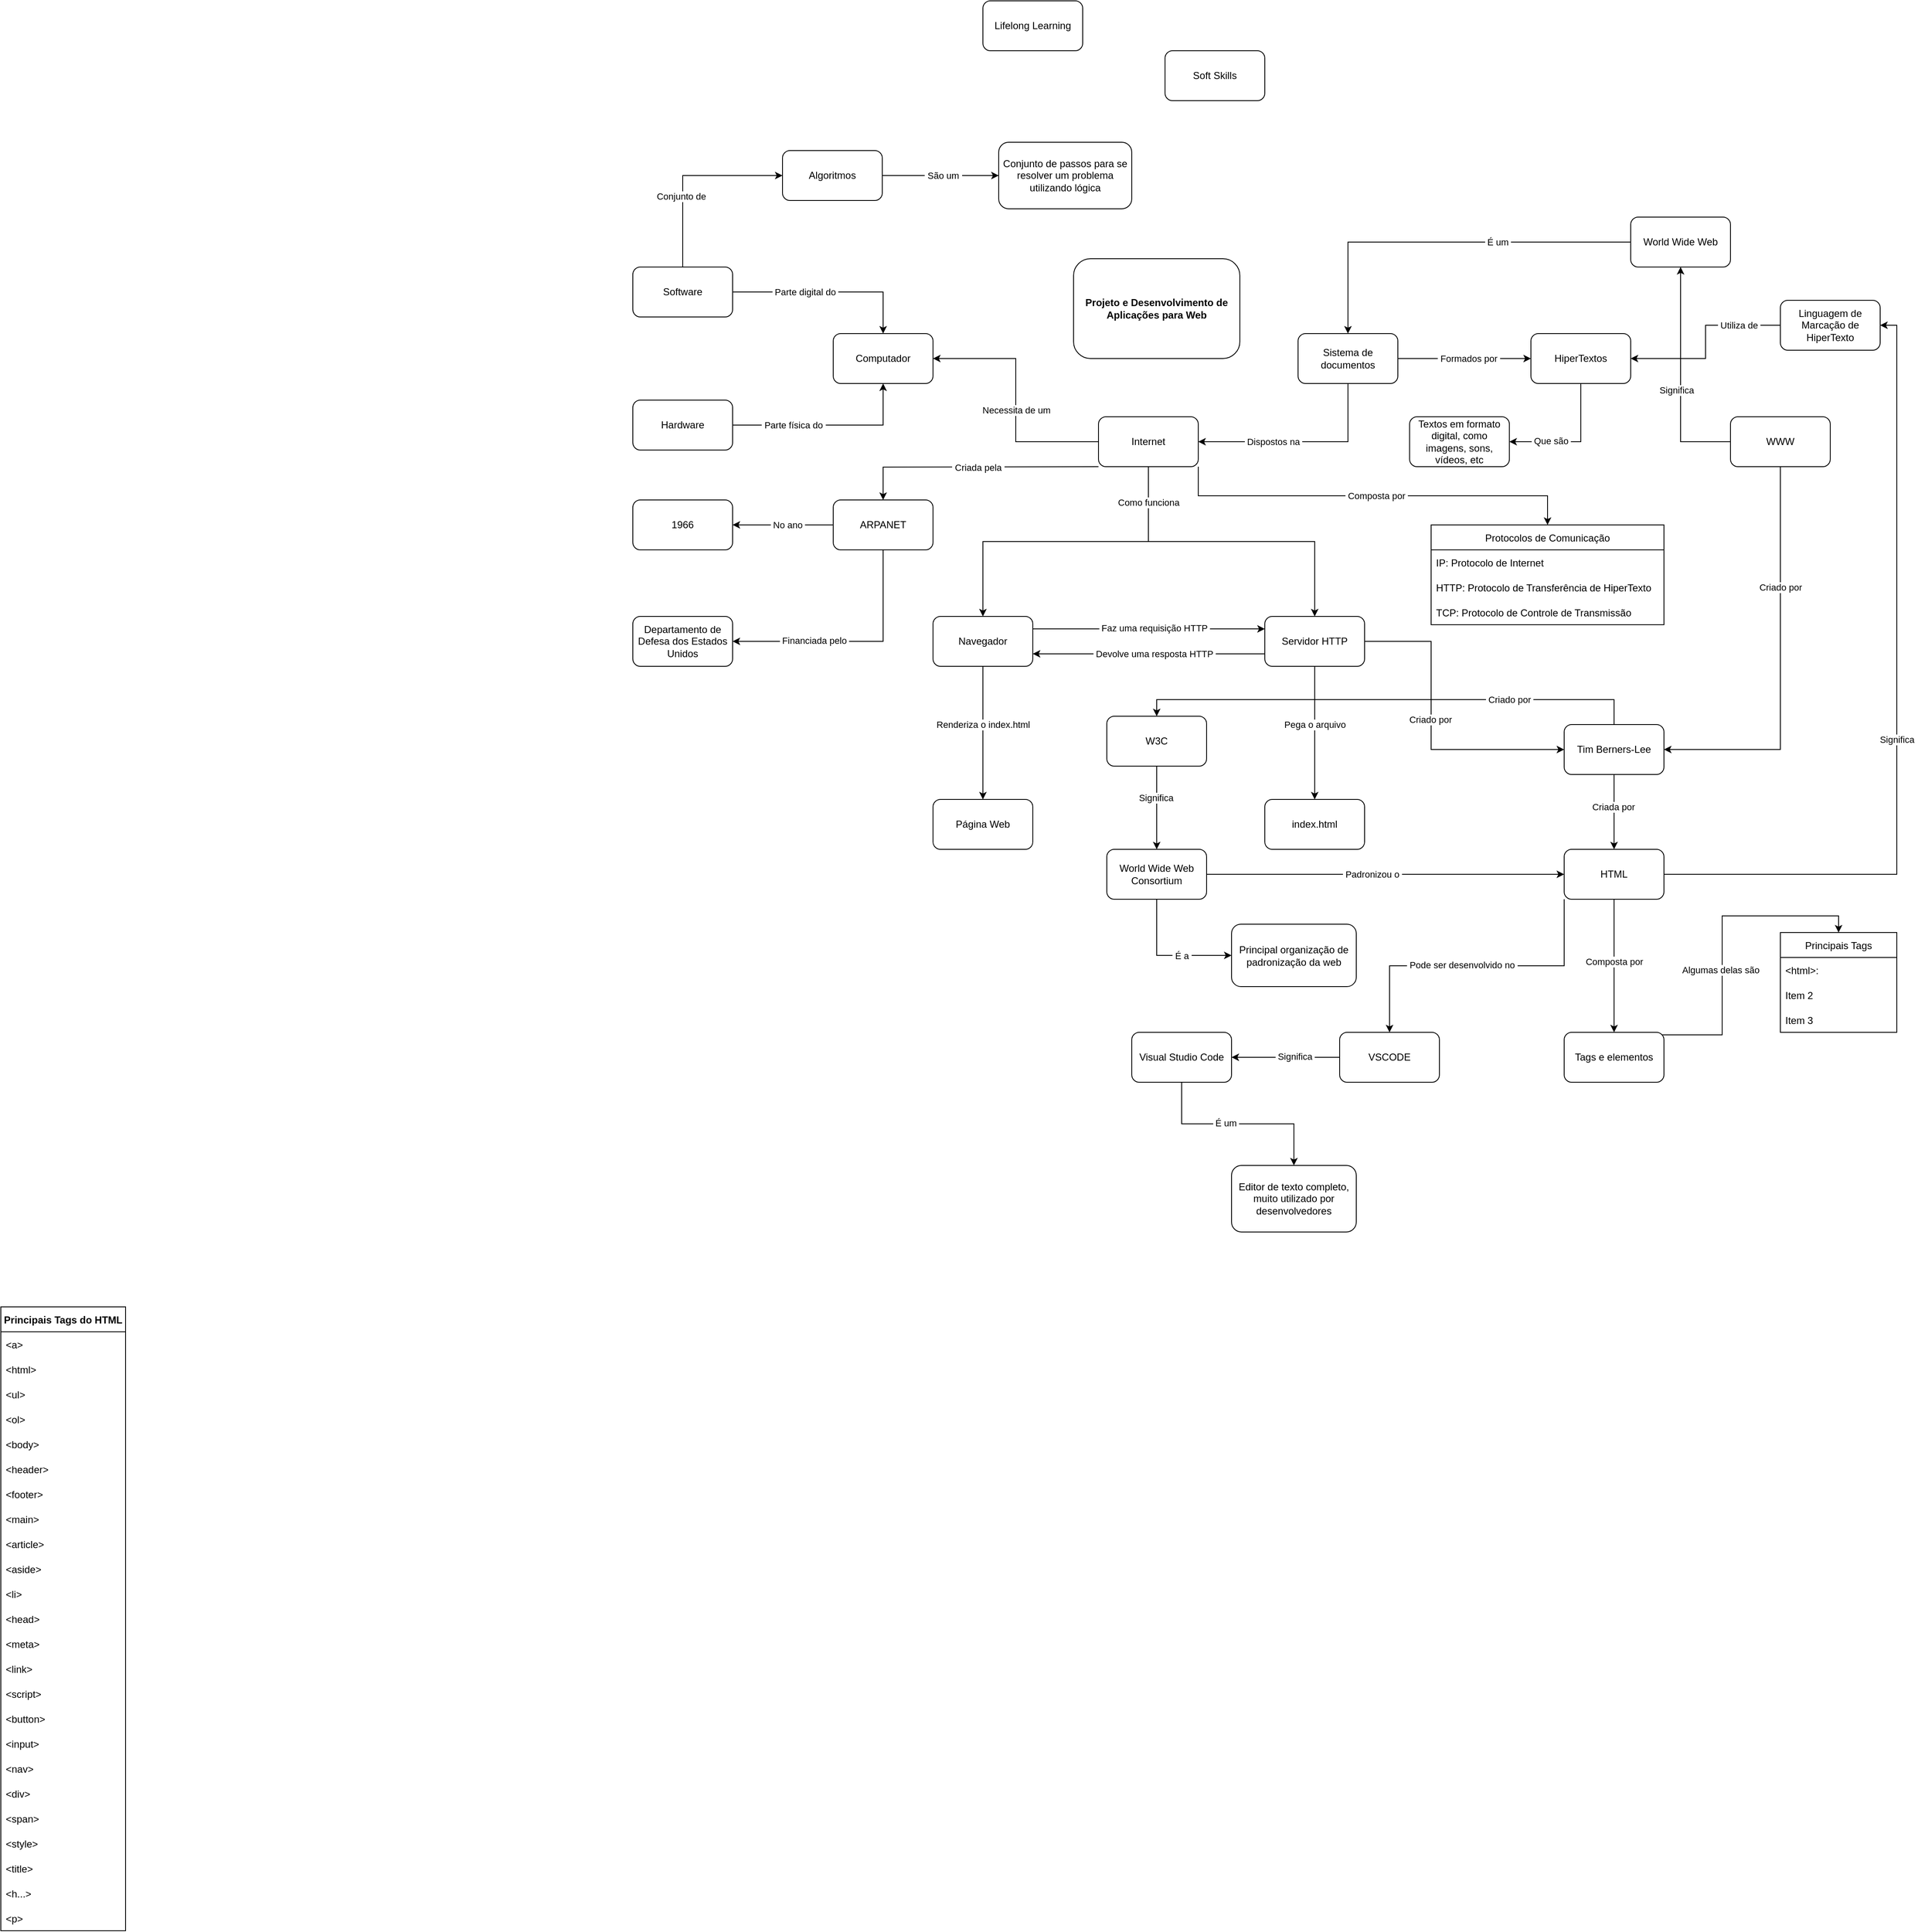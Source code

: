 <mxfile version="17.5.0" type="github">
  <diagram id="yIWuRDoprTy6JVr8QkNq" name="Page-1">
    <mxGraphModel dx="813" dy="1618" grid="1" gridSize="10" guides="1" tooltips="1" connect="1" arrows="1" fold="1" page="1" pageScale="1" pageWidth="827" pageHeight="1169" math="0" shadow="0">
      <root>
        <mxCell id="0" />
        <mxCell id="1" parent="0" />
        <mxCell id="JlJT47IfGDpamgAoQ04I-2" value="&lt;b&gt;Projeto e Desenvolvimento de Aplicações para Web&lt;/b&gt;" style="rounded=1;whiteSpace=wrap;html=1;arcSize=17;" parent="1" vertex="1">
          <mxGeometry x="1290" y="-260" width="200" height="120" as="geometry" />
        </mxCell>
        <mxCell id="JlJT47IfGDpamgAoQ04I-60" value="Principais Tags do HTML" style="swimlane;fontStyle=1;childLayout=stackLayout;horizontal=1;startSize=30;horizontalStack=0;resizeParent=1;resizeParentMax=0;resizeLast=0;collapsible=1;marginBottom=0;" parent="1" vertex="1">
          <mxGeometry y="1000" width="150" height="750" as="geometry">
            <mxRectangle x="-30" y="1020" width="170" height="30" as="alternateBounds" />
          </mxGeometry>
        </mxCell>
        <mxCell id="JlJT47IfGDpamgAoQ04I-61" value="&lt;a&gt;" style="text;strokeColor=none;fillColor=none;align=left;verticalAlign=middle;spacingLeft=4;spacingRight=4;overflow=hidden;points=[[0,0.5],[1,0.5]];portConstraint=eastwest;rotatable=0;" parent="JlJT47IfGDpamgAoQ04I-60" vertex="1">
          <mxGeometry y="30" width="150" height="30" as="geometry" />
        </mxCell>
        <mxCell id="JlJT47IfGDpamgAoQ04I-62" value="&lt;html&gt;" style="text;strokeColor=none;fillColor=none;align=left;verticalAlign=middle;spacingLeft=4;spacingRight=4;overflow=hidden;points=[[0,0.5],[1,0.5]];portConstraint=eastwest;rotatable=0;" parent="JlJT47IfGDpamgAoQ04I-60" vertex="1">
          <mxGeometry y="60" width="150" height="30" as="geometry" />
        </mxCell>
        <mxCell id="JlJT47IfGDpamgAoQ04I-63" value="&lt;ul&gt;" style="text;strokeColor=none;fillColor=none;align=left;verticalAlign=middle;spacingLeft=4;spacingRight=4;overflow=hidden;points=[[0,0.5],[1,0.5]];portConstraint=eastwest;rotatable=0;" parent="JlJT47IfGDpamgAoQ04I-60" vertex="1">
          <mxGeometry y="90" width="150" height="30" as="geometry" />
        </mxCell>
        <mxCell id="JlJT47IfGDpamgAoQ04I-120" value="&lt;ol&gt;" style="text;strokeColor=none;fillColor=none;align=left;verticalAlign=middle;spacingLeft=4;spacingRight=4;overflow=hidden;points=[[0,0.5],[1,0.5]];portConstraint=eastwest;rotatable=0;" parent="JlJT47IfGDpamgAoQ04I-60" vertex="1">
          <mxGeometry y="120" width="150" height="30" as="geometry" />
        </mxCell>
        <mxCell id="JlJT47IfGDpamgAoQ04I-121" value="&lt;body&gt;" style="text;strokeColor=none;fillColor=none;align=left;verticalAlign=middle;spacingLeft=4;spacingRight=4;overflow=hidden;points=[[0,0.5],[1,0.5]];portConstraint=eastwest;rotatable=0;" parent="JlJT47IfGDpamgAoQ04I-60" vertex="1">
          <mxGeometry y="150" width="150" height="30" as="geometry" />
        </mxCell>
        <mxCell id="JlJT47IfGDpamgAoQ04I-122" value="&lt;header&gt;" style="text;strokeColor=none;fillColor=none;align=left;verticalAlign=middle;spacingLeft=4;spacingRight=4;overflow=hidden;points=[[0,0.5],[1,0.5]];portConstraint=eastwest;rotatable=0;" parent="JlJT47IfGDpamgAoQ04I-60" vertex="1">
          <mxGeometry y="180" width="150" height="30" as="geometry" />
        </mxCell>
        <mxCell id="JlJT47IfGDpamgAoQ04I-133" value="&lt;footer&gt;" style="text;strokeColor=none;fillColor=none;align=left;verticalAlign=middle;spacingLeft=4;spacingRight=4;overflow=hidden;points=[[0,0.5],[1,0.5]];portConstraint=eastwest;rotatable=0;" parent="JlJT47IfGDpamgAoQ04I-60" vertex="1">
          <mxGeometry y="210" width="150" height="30" as="geometry" />
        </mxCell>
        <mxCell id="JlJT47IfGDpamgAoQ04I-134" value="&lt;main&gt;" style="text;strokeColor=none;fillColor=none;align=left;verticalAlign=middle;spacingLeft=4;spacingRight=4;overflow=hidden;points=[[0,0.5],[1,0.5]];portConstraint=eastwest;rotatable=0;" parent="JlJT47IfGDpamgAoQ04I-60" vertex="1">
          <mxGeometry y="240" width="150" height="30" as="geometry" />
        </mxCell>
        <mxCell id="JlJT47IfGDpamgAoQ04I-135" value="&lt;article&gt;" style="text;strokeColor=none;fillColor=none;align=left;verticalAlign=middle;spacingLeft=4;spacingRight=4;overflow=hidden;points=[[0,0.5],[1,0.5]];portConstraint=eastwest;rotatable=0;" parent="JlJT47IfGDpamgAoQ04I-60" vertex="1">
          <mxGeometry y="270" width="150" height="30" as="geometry" />
        </mxCell>
        <mxCell id="JlJT47IfGDpamgAoQ04I-136" value="&lt;aside&gt;" style="text;strokeColor=none;fillColor=none;align=left;verticalAlign=middle;spacingLeft=4;spacingRight=4;overflow=hidden;points=[[0,0.5],[1,0.5]];portConstraint=eastwest;rotatable=0;" parent="JlJT47IfGDpamgAoQ04I-60" vertex="1">
          <mxGeometry y="300" width="150" height="30" as="geometry" />
        </mxCell>
        <mxCell id="JlJT47IfGDpamgAoQ04I-137" value="&lt;li&gt;" style="text;strokeColor=none;fillColor=none;align=left;verticalAlign=middle;spacingLeft=4;spacingRight=4;overflow=hidden;points=[[0,0.5],[1,0.5]];portConstraint=eastwest;rotatable=0;" parent="JlJT47IfGDpamgAoQ04I-60" vertex="1">
          <mxGeometry y="330" width="150" height="30" as="geometry" />
        </mxCell>
        <mxCell id="JlJT47IfGDpamgAoQ04I-138" value="&lt;head&gt;" style="text;strokeColor=none;fillColor=none;align=left;verticalAlign=middle;spacingLeft=4;spacingRight=4;overflow=hidden;points=[[0,0.5],[1,0.5]];portConstraint=eastwest;rotatable=0;" parent="JlJT47IfGDpamgAoQ04I-60" vertex="1">
          <mxGeometry y="360" width="150" height="30" as="geometry" />
        </mxCell>
        <mxCell id="JlJT47IfGDpamgAoQ04I-139" value="&lt;meta&gt;" style="text;strokeColor=none;fillColor=none;align=left;verticalAlign=middle;spacingLeft=4;spacingRight=4;overflow=hidden;points=[[0,0.5],[1,0.5]];portConstraint=eastwest;rotatable=0;" parent="JlJT47IfGDpamgAoQ04I-60" vertex="1">
          <mxGeometry y="390" width="150" height="30" as="geometry" />
        </mxCell>
        <mxCell id="JlJT47IfGDpamgAoQ04I-140" value="&lt;link&gt;" style="text;strokeColor=none;fillColor=none;align=left;verticalAlign=middle;spacingLeft=4;spacingRight=4;overflow=hidden;points=[[0,0.5],[1,0.5]];portConstraint=eastwest;rotatable=0;" parent="JlJT47IfGDpamgAoQ04I-60" vertex="1">
          <mxGeometry y="420" width="150" height="30" as="geometry" />
        </mxCell>
        <mxCell id="JlJT47IfGDpamgAoQ04I-141" value="&lt;script&gt;" style="text;strokeColor=none;fillColor=none;align=left;verticalAlign=middle;spacingLeft=4;spacingRight=4;overflow=hidden;points=[[0,0.5],[1,0.5]];portConstraint=eastwest;rotatable=0;" parent="JlJT47IfGDpamgAoQ04I-60" vertex="1">
          <mxGeometry y="450" width="150" height="30" as="geometry" />
        </mxCell>
        <mxCell id="JlJT47IfGDpamgAoQ04I-142" value="&lt;button&gt;" style="text;strokeColor=none;fillColor=none;align=left;verticalAlign=middle;spacingLeft=4;spacingRight=4;overflow=hidden;points=[[0,0.5],[1,0.5]];portConstraint=eastwest;rotatable=0;" parent="JlJT47IfGDpamgAoQ04I-60" vertex="1">
          <mxGeometry y="480" width="150" height="30" as="geometry" />
        </mxCell>
        <mxCell id="JlJT47IfGDpamgAoQ04I-143" value="&lt;input&gt;" style="text;strokeColor=none;fillColor=none;align=left;verticalAlign=middle;spacingLeft=4;spacingRight=4;overflow=hidden;points=[[0,0.5],[1,0.5]];portConstraint=eastwest;rotatable=0;" parent="JlJT47IfGDpamgAoQ04I-60" vertex="1">
          <mxGeometry y="510" width="150" height="30" as="geometry" />
        </mxCell>
        <mxCell id="JlJT47IfGDpamgAoQ04I-144" value="&lt;nav&gt;" style="text;strokeColor=none;fillColor=none;align=left;verticalAlign=middle;spacingLeft=4;spacingRight=4;overflow=hidden;points=[[0,0.5],[1,0.5]];portConstraint=eastwest;rotatable=0;" parent="JlJT47IfGDpamgAoQ04I-60" vertex="1">
          <mxGeometry y="540" width="150" height="30" as="geometry" />
        </mxCell>
        <mxCell id="JlJT47IfGDpamgAoQ04I-145" value="&lt;div&gt;" style="text;strokeColor=none;fillColor=none;align=left;verticalAlign=middle;spacingLeft=4;spacingRight=4;overflow=hidden;points=[[0,0.5],[1,0.5]];portConstraint=eastwest;rotatable=0;" parent="JlJT47IfGDpamgAoQ04I-60" vertex="1">
          <mxGeometry y="570" width="150" height="30" as="geometry" />
        </mxCell>
        <mxCell id="JlJT47IfGDpamgAoQ04I-146" value="&lt;span&gt;" style="text;strokeColor=none;fillColor=none;align=left;verticalAlign=middle;spacingLeft=4;spacingRight=4;overflow=hidden;points=[[0,0.5],[1,0.5]];portConstraint=eastwest;rotatable=0;" parent="JlJT47IfGDpamgAoQ04I-60" vertex="1">
          <mxGeometry y="600" width="150" height="30" as="geometry" />
        </mxCell>
        <mxCell id="JlJT47IfGDpamgAoQ04I-147" value="&lt;style&gt;" style="text;strokeColor=none;fillColor=none;align=left;verticalAlign=middle;spacingLeft=4;spacingRight=4;overflow=hidden;points=[[0,0.5],[1,0.5]];portConstraint=eastwest;rotatable=0;" parent="JlJT47IfGDpamgAoQ04I-60" vertex="1">
          <mxGeometry y="630" width="150" height="30" as="geometry" />
        </mxCell>
        <mxCell id="JlJT47IfGDpamgAoQ04I-148" value="&lt;title&gt;" style="text;strokeColor=none;fillColor=none;align=left;verticalAlign=middle;spacingLeft=4;spacingRight=4;overflow=hidden;points=[[0,0.5],[1,0.5]];portConstraint=eastwest;rotatable=0;" parent="JlJT47IfGDpamgAoQ04I-60" vertex="1">
          <mxGeometry y="660" width="150" height="30" as="geometry" />
        </mxCell>
        <mxCell id="JlJT47IfGDpamgAoQ04I-253" value="&lt;h...&gt;" style="text;strokeColor=none;fillColor=none;align=left;verticalAlign=middle;spacingLeft=4;spacingRight=4;overflow=hidden;points=[[0,0.5],[1,0.5]];portConstraint=eastwest;rotatable=0;" parent="JlJT47IfGDpamgAoQ04I-60" vertex="1">
          <mxGeometry y="690" width="150" height="30" as="geometry" />
        </mxCell>
        <mxCell id="JlJT47IfGDpamgAoQ04I-254" value="&lt;p&gt;" style="text;strokeColor=none;fillColor=none;align=left;verticalAlign=middle;spacingLeft=4;spacingRight=4;overflow=hidden;points=[[0,0.5],[1,0.5]];portConstraint=eastwest;rotatable=0;" parent="JlJT47IfGDpamgAoQ04I-60" vertex="1">
          <mxGeometry y="720" width="150" height="30" as="geometry" />
        </mxCell>
        <mxCell id="JlJT47IfGDpamgAoQ04I-97" value="index.html" style="rounded=1;whiteSpace=wrap;html=1;" parent="1" vertex="1">
          <mxGeometry x="1520" y="390" width="120" height="60" as="geometry" />
        </mxCell>
        <mxCell id="JlJT47IfGDpamgAoQ04I-103" style="edgeStyle=orthogonalEdgeStyle;rounded=0;orthogonalLoop=1;jettySize=auto;html=1;exitX=0.5;exitY=1;exitDx=0;exitDy=0;entryX=0.5;entryY=0;entryDx=0;entryDy=0;" parent="1" source="JlJT47IfGDpamgAoQ04I-98" target="JlJT47IfGDpamgAoQ04I-102" edge="1">
          <mxGeometry relative="1" as="geometry" />
        </mxCell>
        <mxCell id="JlJT47IfGDpamgAoQ04I-105" value="Renderiza o index.html" style="edgeLabel;html=1;align=center;verticalAlign=middle;resizable=0;points=[];" parent="JlJT47IfGDpamgAoQ04I-103" vertex="1" connectable="0">
          <mxGeometry x="-0.282" y="-2" relative="1" as="geometry">
            <mxPoint x="2" y="12" as="offset" />
          </mxGeometry>
        </mxCell>
        <mxCell id="z8IIDu5QIIVEM9M6vB_o-5" style="edgeStyle=orthogonalEdgeStyle;rounded=0;orthogonalLoop=1;jettySize=auto;html=1;exitX=1;exitY=0.25;exitDx=0;exitDy=0;entryX=0;entryY=0.25;entryDx=0;entryDy=0;" edge="1" parent="1" source="JlJT47IfGDpamgAoQ04I-98" target="JlJT47IfGDpamgAoQ04I-99">
          <mxGeometry relative="1" as="geometry" />
        </mxCell>
        <mxCell id="z8IIDu5QIIVEM9M6vB_o-7" value="&amp;nbsp;Faz uma requisição HTTP&amp;nbsp;" style="edgeLabel;html=1;align=center;verticalAlign=middle;resizable=0;points=[];" vertex="1" connectable="0" parent="z8IIDu5QIIVEM9M6vB_o-5">
          <mxGeometry x="0.048" y="1" relative="1" as="geometry">
            <mxPoint as="offset" />
          </mxGeometry>
        </mxCell>
        <mxCell id="JlJT47IfGDpamgAoQ04I-98" value="Navegador" style="rounded=1;whiteSpace=wrap;html=1;" parent="1" vertex="1">
          <mxGeometry x="1121" y="170" width="120" height="60" as="geometry" />
        </mxCell>
        <mxCell id="JlJT47IfGDpamgAoQ04I-100" style="edgeStyle=orthogonalEdgeStyle;rounded=0;orthogonalLoop=1;jettySize=auto;html=1;exitX=0.5;exitY=1;exitDx=0;exitDy=0;entryX=0.5;entryY=0;entryDx=0;entryDy=0;" parent="1" source="JlJT47IfGDpamgAoQ04I-99" target="JlJT47IfGDpamgAoQ04I-97" edge="1">
          <mxGeometry relative="1" as="geometry" />
        </mxCell>
        <mxCell id="JlJT47IfGDpamgAoQ04I-101" value="Pega o arquivo" style="edgeLabel;html=1;align=center;verticalAlign=middle;resizable=0;points=[];" parent="JlJT47IfGDpamgAoQ04I-100" vertex="1" connectable="0">
          <mxGeometry x="-0.131" relative="1" as="geometry">
            <mxPoint as="offset" />
          </mxGeometry>
        </mxCell>
        <mxCell id="z8IIDu5QIIVEM9M6vB_o-6" style="edgeStyle=orthogonalEdgeStyle;rounded=0;orthogonalLoop=1;jettySize=auto;html=1;exitX=0;exitY=0.75;exitDx=0;exitDy=0;entryX=1;entryY=0.75;entryDx=0;entryDy=0;" edge="1" parent="1" source="JlJT47IfGDpamgAoQ04I-99" target="JlJT47IfGDpamgAoQ04I-98">
          <mxGeometry relative="1" as="geometry" />
        </mxCell>
        <mxCell id="z8IIDu5QIIVEM9M6vB_o-8" value="&amp;nbsp;Devolve uma resposta HTTP&amp;nbsp;" style="edgeLabel;html=1;align=center;verticalAlign=middle;resizable=0;points=[];" vertex="1" connectable="0" parent="z8IIDu5QIIVEM9M6vB_o-6">
          <mxGeometry x="-0.048" relative="1" as="geometry">
            <mxPoint as="offset" />
          </mxGeometry>
        </mxCell>
        <mxCell id="z8IIDu5QIIVEM9M6vB_o-78" style="edgeStyle=orthogonalEdgeStyle;rounded=0;orthogonalLoop=1;jettySize=auto;html=1;exitX=1;exitY=0.5;exitDx=0;exitDy=0;entryX=0;entryY=0.5;entryDx=0;entryDy=0;" edge="1" parent="1" source="JlJT47IfGDpamgAoQ04I-99" target="z8IIDu5QIIVEM9M6vB_o-69">
          <mxGeometry relative="1" as="geometry">
            <Array as="points">
              <mxPoint x="1720" y="200" />
              <mxPoint x="1720" y="330" />
            </Array>
          </mxGeometry>
        </mxCell>
        <mxCell id="z8IIDu5QIIVEM9M6vB_o-79" value="&amp;nbsp;Criado por&amp;nbsp;" style="edgeLabel;html=1;align=center;verticalAlign=middle;resizable=0;points=[];" vertex="1" connectable="0" parent="z8IIDu5QIIVEM9M6vB_o-78">
          <mxGeometry x="-0.062" y="-1" relative="1" as="geometry">
            <mxPoint as="offset" />
          </mxGeometry>
        </mxCell>
        <mxCell id="JlJT47IfGDpamgAoQ04I-99" value="Servidor HTTP" style="rounded=1;whiteSpace=wrap;html=1;" parent="1" vertex="1">
          <mxGeometry x="1520" y="170" width="120" height="60" as="geometry" />
        </mxCell>
        <mxCell id="JlJT47IfGDpamgAoQ04I-102" value="Página Web" style="rounded=1;whiteSpace=wrap;html=1;" parent="1" vertex="1">
          <mxGeometry x="1121" y="390" width="120" height="60" as="geometry" />
        </mxCell>
        <mxCell id="JlJT47IfGDpamgAoQ04I-114" style="edgeStyle=orthogonalEdgeStyle;rounded=0;orthogonalLoop=1;jettySize=auto;html=1;exitX=0.5;exitY=1;exitDx=0;exitDy=0;" parent="1" source="JlJT47IfGDpamgAoQ04I-113" target="JlJT47IfGDpamgAoQ04I-99" edge="1">
          <mxGeometry relative="1" as="geometry" />
        </mxCell>
        <mxCell id="JlJT47IfGDpamgAoQ04I-115" style="edgeStyle=orthogonalEdgeStyle;rounded=0;orthogonalLoop=1;jettySize=auto;html=1;exitX=0.5;exitY=1;exitDx=0;exitDy=0;entryX=0.5;entryY=0;entryDx=0;entryDy=0;" parent="1" source="JlJT47IfGDpamgAoQ04I-113" target="JlJT47IfGDpamgAoQ04I-98" edge="1">
          <mxGeometry relative="1" as="geometry" />
        </mxCell>
        <mxCell id="JlJT47IfGDpamgAoQ04I-116" value="Como funciona" style="edgeLabel;html=1;align=center;verticalAlign=middle;resizable=0;points=[];" parent="JlJT47IfGDpamgAoQ04I-115" vertex="1" connectable="0">
          <mxGeometry x="-0.773" relative="1" as="geometry">
            <mxPoint as="offset" />
          </mxGeometry>
        </mxCell>
        <mxCell id="z8IIDu5QIIVEM9M6vB_o-34" style="edgeStyle=orthogonalEdgeStyle;rounded=0;orthogonalLoop=1;jettySize=auto;html=1;exitX=0;exitY=0.5;exitDx=0;exitDy=0;entryX=1;entryY=0.5;entryDx=0;entryDy=0;" edge="1" parent="1" source="JlJT47IfGDpamgAoQ04I-113" target="z8IIDu5QIIVEM9M6vB_o-32">
          <mxGeometry relative="1" as="geometry" />
        </mxCell>
        <mxCell id="z8IIDu5QIIVEM9M6vB_o-35" value="Necessita de um" style="edgeLabel;html=1;align=center;verticalAlign=middle;resizable=0;points=[];" vertex="1" connectable="0" parent="z8IIDu5QIIVEM9M6vB_o-34">
          <mxGeometry x="-0.077" relative="1" as="geometry">
            <mxPoint as="offset" />
          </mxGeometry>
        </mxCell>
        <mxCell id="z8IIDu5QIIVEM9M6vB_o-46" style="edgeStyle=orthogonalEdgeStyle;rounded=0;orthogonalLoop=1;jettySize=auto;html=1;" edge="1" parent="1" target="z8IIDu5QIIVEM9M6vB_o-42">
          <mxGeometry relative="1" as="geometry">
            <mxPoint x="1320" y="-10" as="sourcePoint" />
          </mxGeometry>
        </mxCell>
        <mxCell id="z8IIDu5QIIVEM9M6vB_o-47" value="&amp;nbsp;Criada pela&amp;nbsp;" style="edgeLabel;html=1;align=center;verticalAlign=middle;resizable=0;points=[];" vertex="1" connectable="0" parent="z8IIDu5QIIVEM9M6vB_o-46">
          <mxGeometry x="-0.029" relative="1" as="geometry">
            <mxPoint as="offset" />
          </mxGeometry>
        </mxCell>
        <mxCell id="z8IIDu5QIIVEM9M6vB_o-60" style="edgeStyle=orthogonalEdgeStyle;rounded=0;orthogonalLoop=1;jettySize=auto;html=1;exitX=1;exitY=1;exitDx=0;exitDy=0;" edge="1" parent="1" source="JlJT47IfGDpamgAoQ04I-113" target="z8IIDu5QIIVEM9M6vB_o-54">
          <mxGeometry relative="1" as="geometry" />
        </mxCell>
        <mxCell id="z8IIDu5QIIVEM9M6vB_o-65" value="&amp;nbsp;Composta por&amp;nbsp;" style="edgeLabel;html=1;align=center;verticalAlign=middle;resizable=0;points=[];" vertex="1" connectable="0" parent="z8IIDu5QIIVEM9M6vB_o-60">
          <mxGeometry x="-0.119" relative="1" as="geometry">
            <mxPoint x="33" as="offset" />
          </mxGeometry>
        </mxCell>
        <mxCell id="JlJT47IfGDpamgAoQ04I-113" value="Internet" style="rounded=1;whiteSpace=wrap;html=1;" parent="1" vertex="1">
          <mxGeometry x="1320" y="-70" width="120" height="60" as="geometry" />
        </mxCell>
        <mxCell id="z8IIDu5QIIVEM9M6vB_o-67" style="edgeStyle=orthogonalEdgeStyle;rounded=0;orthogonalLoop=1;jettySize=auto;html=1;exitX=0.5;exitY=1;exitDx=0;exitDy=0;entryX=1;entryY=0.5;entryDx=0;entryDy=0;" edge="1" parent="1" source="z8IIDu5QIIVEM9M6vB_o-9" target="z8IIDu5QIIVEM9M6vB_o-17">
          <mxGeometry relative="1" as="geometry" />
        </mxCell>
        <mxCell id="z8IIDu5QIIVEM9M6vB_o-68" value="&amp;nbsp;Que são&amp;nbsp;" style="edgeLabel;html=1;align=center;verticalAlign=middle;resizable=0;points=[];" vertex="1" connectable="0" parent="z8IIDu5QIIVEM9M6vB_o-67">
          <mxGeometry x="0.362" y="-1" relative="1" as="geometry">
            <mxPoint as="offset" />
          </mxGeometry>
        </mxCell>
        <mxCell id="z8IIDu5QIIVEM9M6vB_o-9" value="HiperTextos" style="rounded=1;whiteSpace=wrap;html=1;" vertex="1" parent="1">
          <mxGeometry x="1840" y="-170" width="120" height="60" as="geometry" />
        </mxCell>
        <mxCell id="z8IIDu5QIIVEM9M6vB_o-73" style="edgeStyle=orthogonalEdgeStyle;rounded=0;orthogonalLoop=1;jettySize=auto;html=1;exitX=0;exitY=0.5;exitDx=0;exitDy=0;" edge="1" parent="1" source="z8IIDu5QIIVEM9M6vB_o-10" target="z8IIDu5QIIVEM9M6vB_o-11">
          <mxGeometry relative="1" as="geometry" />
        </mxCell>
        <mxCell id="z8IIDu5QIIVEM9M6vB_o-74" value="&amp;nbsp;Significa&amp;nbsp;" style="edgeLabel;html=1;align=center;verticalAlign=middle;resizable=0;points=[];" vertex="1" connectable="0" parent="z8IIDu5QIIVEM9M6vB_o-73">
          <mxGeometry x="-0.104" y="1" relative="1" as="geometry">
            <mxPoint x="-4" y="-1" as="offset" />
          </mxGeometry>
        </mxCell>
        <mxCell id="z8IIDu5QIIVEM9M6vB_o-76" style="edgeStyle=orthogonalEdgeStyle;rounded=0;orthogonalLoop=1;jettySize=auto;html=1;exitX=0.5;exitY=1;exitDx=0;exitDy=0;entryX=1;entryY=0.5;entryDx=0;entryDy=0;" edge="1" parent="1" source="z8IIDu5QIIVEM9M6vB_o-10" target="z8IIDu5QIIVEM9M6vB_o-69">
          <mxGeometry relative="1" as="geometry" />
        </mxCell>
        <mxCell id="z8IIDu5QIIVEM9M6vB_o-77" value="&amp;nbsp;Criado por&amp;nbsp;" style="edgeLabel;html=1;align=center;verticalAlign=middle;resizable=0;points=[];" vertex="1" connectable="0" parent="z8IIDu5QIIVEM9M6vB_o-76">
          <mxGeometry x="-0.455" y="-1" relative="1" as="geometry">
            <mxPoint x="1" y="14" as="offset" />
          </mxGeometry>
        </mxCell>
        <mxCell id="z8IIDu5QIIVEM9M6vB_o-10" value="WWW" style="rounded=1;whiteSpace=wrap;html=1;" vertex="1" parent="1">
          <mxGeometry x="2080" y="-70" width="120" height="60" as="geometry" />
        </mxCell>
        <mxCell id="z8IIDu5QIIVEM9M6vB_o-28" style="edgeStyle=orthogonalEdgeStyle;rounded=0;orthogonalLoop=1;jettySize=auto;html=1;exitX=0;exitY=0.5;exitDx=0;exitDy=0;" edge="1" parent="1" source="z8IIDu5QIIVEM9M6vB_o-11" target="z8IIDu5QIIVEM9M6vB_o-14">
          <mxGeometry relative="1" as="geometry" />
        </mxCell>
        <mxCell id="z8IIDu5QIIVEM9M6vB_o-29" value="&amp;nbsp;É um&amp;nbsp;" style="edgeLabel;html=1;align=center;verticalAlign=middle;resizable=0;points=[];" vertex="1" connectable="0" parent="z8IIDu5QIIVEM9M6vB_o-28">
          <mxGeometry x="-0.017" y="2" relative="1" as="geometry">
            <mxPoint x="61" y="-2" as="offset" />
          </mxGeometry>
        </mxCell>
        <mxCell id="z8IIDu5QIIVEM9M6vB_o-11" value="World Wide Web" style="rounded=1;whiteSpace=wrap;html=1;" vertex="1" parent="1">
          <mxGeometry x="1960" y="-310" width="120" height="60" as="geometry" />
        </mxCell>
        <mxCell id="z8IIDu5QIIVEM9M6vB_o-15" style="edgeStyle=orthogonalEdgeStyle;rounded=0;orthogonalLoop=1;jettySize=auto;html=1;exitX=1;exitY=0.5;exitDx=0;exitDy=0;entryX=0;entryY=0.5;entryDx=0;entryDy=0;" edge="1" parent="1" source="z8IIDu5QIIVEM9M6vB_o-14" target="z8IIDu5QIIVEM9M6vB_o-9">
          <mxGeometry relative="1" as="geometry" />
        </mxCell>
        <mxCell id="z8IIDu5QIIVEM9M6vB_o-16" value="&amp;nbsp;Formados por&amp;nbsp;" style="edgeLabel;html=1;align=center;verticalAlign=middle;resizable=0;points=[];" vertex="1" connectable="0" parent="z8IIDu5QIIVEM9M6vB_o-15">
          <mxGeometry x="-0.249" y="-1" relative="1" as="geometry">
            <mxPoint x="25" y="-1" as="offset" />
          </mxGeometry>
        </mxCell>
        <mxCell id="z8IIDu5QIIVEM9M6vB_o-30" style="edgeStyle=orthogonalEdgeStyle;rounded=0;orthogonalLoop=1;jettySize=auto;html=1;exitX=0.5;exitY=1;exitDx=0;exitDy=0;" edge="1" parent="1" source="z8IIDu5QIIVEM9M6vB_o-14" target="JlJT47IfGDpamgAoQ04I-113">
          <mxGeometry relative="1" as="geometry">
            <Array as="points">
              <mxPoint x="1620" y="-40" />
            </Array>
          </mxGeometry>
        </mxCell>
        <mxCell id="z8IIDu5QIIVEM9M6vB_o-31" value="&amp;nbsp;Dispostos na&amp;nbsp;" style="edgeLabel;html=1;align=center;verticalAlign=middle;resizable=0;points=[];" vertex="1" connectable="0" parent="z8IIDu5QIIVEM9M6vB_o-30">
          <mxGeometry x="-0.055" y="1" relative="1" as="geometry">
            <mxPoint x="-42" y="-1" as="offset" />
          </mxGeometry>
        </mxCell>
        <mxCell id="z8IIDu5QIIVEM9M6vB_o-14" value="Sistema de documentos" style="rounded=1;whiteSpace=wrap;html=1;" vertex="1" parent="1">
          <mxGeometry x="1560" y="-170" width="120" height="60" as="geometry" />
        </mxCell>
        <mxCell id="z8IIDu5QIIVEM9M6vB_o-17" value="Textos em formato digital, como imagens, sons, vídeos, etc" style="rounded=1;whiteSpace=wrap;html=1;" vertex="1" parent="1">
          <mxGeometry x="1694.12" y="-70" width="120" height="60" as="geometry" />
        </mxCell>
        <mxCell id="z8IIDu5QIIVEM9M6vB_o-32" value="Computador" style="rounded=1;whiteSpace=wrap;html=1;" vertex="1" parent="1">
          <mxGeometry x="1001" y="-170" width="120" height="60" as="geometry" />
        </mxCell>
        <mxCell id="z8IIDu5QIIVEM9M6vB_o-38" style="edgeStyle=orthogonalEdgeStyle;rounded=0;orthogonalLoop=1;jettySize=auto;html=1;exitX=1;exitY=0.5;exitDx=0;exitDy=0;entryX=0.5;entryY=1;entryDx=0;entryDy=0;" edge="1" parent="1" source="z8IIDu5QIIVEM9M6vB_o-36" target="z8IIDu5QIIVEM9M6vB_o-32">
          <mxGeometry relative="1" as="geometry" />
        </mxCell>
        <mxCell id="z8IIDu5QIIVEM9M6vB_o-40" value="&amp;nbsp;Parte física do&amp;nbsp;" style="edgeLabel;html=1;align=center;verticalAlign=middle;resizable=0;points=[];" vertex="1" connectable="0" parent="z8IIDu5QIIVEM9M6vB_o-38">
          <mxGeometry x="-0.368" y="-1" relative="1" as="geometry">
            <mxPoint y="-1" as="offset" />
          </mxGeometry>
        </mxCell>
        <mxCell id="z8IIDu5QIIVEM9M6vB_o-36" value="Hardware" style="rounded=1;whiteSpace=wrap;html=1;" vertex="1" parent="1">
          <mxGeometry x="760" y="-90" width="120" height="60" as="geometry" />
        </mxCell>
        <mxCell id="z8IIDu5QIIVEM9M6vB_o-39" style="edgeStyle=orthogonalEdgeStyle;rounded=0;orthogonalLoop=1;jettySize=auto;html=1;exitX=1;exitY=0.5;exitDx=0;exitDy=0;" edge="1" parent="1" source="z8IIDu5QIIVEM9M6vB_o-37" target="z8IIDu5QIIVEM9M6vB_o-32">
          <mxGeometry relative="1" as="geometry" />
        </mxCell>
        <mxCell id="z8IIDu5QIIVEM9M6vB_o-41" value="&amp;nbsp;Parte digital do&amp;nbsp;" style="edgeLabel;html=1;align=center;verticalAlign=middle;resizable=0;points=[];" vertex="1" connectable="0" parent="z8IIDu5QIIVEM9M6vB_o-39">
          <mxGeometry x="-0.358" y="-1" relative="1" as="geometry">
            <mxPoint x="13" y="-1" as="offset" />
          </mxGeometry>
        </mxCell>
        <mxCell id="z8IIDu5QIIVEM9M6vB_o-95" style="edgeStyle=orthogonalEdgeStyle;rounded=0;orthogonalLoop=1;jettySize=auto;html=1;exitX=0.5;exitY=0;exitDx=0;exitDy=0;entryX=0;entryY=0.5;entryDx=0;entryDy=0;" edge="1" parent="1" source="z8IIDu5QIIVEM9M6vB_o-37" target="z8IIDu5QIIVEM9M6vB_o-94">
          <mxGeometry relative="1" as="geometry" />
        </mxCell>
        <mxCell id="z8IIDu5QIIVEM9M6vB_o-96" value="&amp;nbsp;Conjunto de&amp;nbsp;" style="edgeLabel;html=1;align=center;verticalAlign=middle;resizable=0;points=[];" vertex="1" connectable="0" parent="z8IIDu5QIIVEM9M6vB_o-95">
          <mxGeometry x="-0.261" y="2" relative="1" as="geometry">
            <mxPoint as="offset" />
          </mxGeometry>
        </mxCell>
        <mxCell id="z8IIDu5QIIVEM9M6vB_o-37" value="Software" style="rounded=1;whiteSpace=wrap;html=1;" vertex="1" parent="1">
          <mxGeometry x="760" y="-250" width="120" height="60" as="geometry" />
        </mxCell>
        <mxCell id="z8IIDu5QIIVEM9M6vB_o-49" style="edgeStyle=orthogonalEdgeStyle;rounded=0;orthogonalLoop=1;jettySize=auto;html=1;exitX=0;exitY=0.5;exitDx=0;exitDy=0;entryX=1;entryY=0.5;entryDx=0;entryDy=0;" edge="1" parent="1" source="z8IIDu5QIIVEM9M6vB_o-42" target="z8IIDu5QIIVEM9M6vB_o-48">
          <mxGeometry relative="1" as="geometry" />
        </mxCell>
        <mxCell id="z8IIDu5QIIVEM9M6vB_o-50" value="&amp;nbsp;No ano&amp;nbsp;" style="edgeLabel;html=1;align=center;verticalAlign=middle;resizable=0;points=[];" vertex="1" connectable="0" parent="z8IIDu5QIIVEM9M6vB_o-49">
          <mxGeometry x="-0.088" relative="1" as="geometry">
            <mxPoint as="offset" />
          </mxGeometry>
        </mxCell>
        <mxCell id="z8IIDu5QIIVEM9M6vB_o-51" style="edgeStyle=orthogonalEdgeStyle;rounded=0;orthogonalLoop=1;jettySize=auto;html=1;exitX=0.5;exitY=1;exitDx=0;exitDy=0;entryX=1;entryY=0.5;entryDx=0;entryDy=0;" edge="1" parent="1" source="z8IIDu5QIIVEM9M6vB_o-42" target="z8IIDu5QIIVEM9M6vB_o-43">
          <mxGeometry relative="1" as="geometry" />
        </mxCell>
        <mxCell id="z8IIDu5QIIVEM9M6vB_o-52" value="&amp;nbsp;Financiada pelo&amp;nbsp;" style="edgeLabel;html=1;align=center;verticalAlign=middle;resizable=0;points=[];" vertex="1" connectable="0" parent="z8IIDu5QIIVEM9M6vB_o-51">
          <mxGeometry x="0.331" y="-1" relative="1" as="geometry">
            <mxPoint as="offset" />
          </mxGeometry>
        </mxCell>
        <mxCell id="z8IIDu5QIIVEM9M6vB_o-42" value="ARPANET" style="rounded=1;whiteSpace=wrap;html=1;" vertex="1" parent="1">
          <mxGeometry x="1001" y="30" width="120" height="60" as="geometry" />
        </mxCell>
        <mxCell id="z8IIDu5QIIVEM9M6vB_o-43" value="Departamento de Defesa dos Estados Unidos" style="rounded=1;whiteSpace=wrap;html=1;" vertex="1" parent="1">
          <mxGeometry x="760" y="170" width="120" height="60" as="geometry" />
        </mxCell>
        <mxCell id="z8IIDu5QIIVEM9M6vB_o-48" value="1966" style="rounded=1;whiteSpace=wrap;html=1;" vertex="1" parent="1">
          <mxGeometry x="760" y="30" width="120" height="60" as="geometry" />
        </mxCell>
        <mxCell id="z8IIDu5QIIVEM9M6vB_o-54" value="Protocolos de Comunicação" style="swimlane;fontStyle=0;childLayout=stackLayout;horizontal=1;startSize=30;horizontalStack=0;resizeParent=1;resizeParentMax=0;resizeLast=0;collapsible=1;marginBottom=0;" vertex="1" parent="1">
          <mxGeometry x="1720" y="60" width="280" height="120" as="geometry">
            <mxRectangle x="1910" y="330" width="180" height="30" as="alternateBounds" />
          </mxGeometry>
        </mxCell>
        <mxCell id="z8IIDu5QIIVEM9M6vB_o-55" value="IP: Protocolo de Internet" style="text;strokeColor=none;fillColor=none;align=left;verticalAlign=middle;spacingLeft=4;spacingRight=4;overflow=hidden;points=[[0,0.5],[1,0.5]];portConstraint=eastwest;rotatable=0;" vertex="1" parent="z8IIDu5QIIVEM9M6vB_o-54">
          <mxGeometry y="30" width="280" height="30" as="geometry" />
        </mxCell>
        <mxCell id="z8IIDu5QIIVEM9M6vB_o-57" value="HTTP: Protocolo de Transferência de HiperTexto" style="text;strokeColor=none;fillColor=none;align=left;verticalAlign=middle;spacingLeft=4;spacingRight=4;overflow=hidden;points=[[0,0.5],[1,0.5]];portConstraint=eastwest;rotatable=0;" vertex="1" parent="z8IIDu5QIIVEM9M6vB_o-54">
          <mxGeometry y="60" width="280" height="30" as="geometry" />
        </mxCell>
        <mxCell id="z8IIDu5QIIVEM9M6vB_o-56" value="TCP: Protocolo de Controle de Transmissão" style="text;strokeColor=none;fillColor=none;align=left;verticalAlign=middle;spacingLeft=4;spacingRight=4;overflow=hidden;points=[[0,0.5],[1,0.5]];portConstraint=eastwest;rotatable=0;" vertex="1" parent="z8IIDu5QIIVEM9M6vB_o-54">
          <mxGeometry y="90" width="280" height="30" as="geometry" />
        </mxCell>
        <mxCell id="z8IIDu5QIIVEM9M6vB_o-81" style="edgeStyle=orthogonalEdgeStyle;rounded=0;orthogonalLoop=1;jettySize=auto;html=1;exitX=0.5;exitY=1;exitDx=0;exitDy=0;" edge="1" parent="1">
          <mxGeometry relative="1" as="geometry">
            <mxPoint x="1940" y="360" as="sourcePoint" />
            <mxPoint x="1940" y="450" as="targetPoint" />
          </mxGeometry>
        </mxCell>
        <mxCell id="z8IIDu5QIIVEM9M6vB_o-82" value="&amp;nbsp;Criada por&amp;nbsp;" style="edgeLabel;html=1;align=center;verticalAlign=middle;resizable=0;points=[];" vertex="1" connectable="0" parent="z8IIDu5QIIVEM9M6vB_o-81">
          <mxGeometry x="-0.143" y="-1" relative="1" as="geometry">
            <mxPoint as="offset" />
          </mxGeometry>
        </mxCell>
        <mxCell id="z8IIDu5QIIVEM9M6vB_o-148" style="edgeStyle=orthogonalEdgeStyle;rounded=0;orthogonalLoop=1;jettySize=auto;html=1;exitX=0.5;exitY=0;exitDx=0;exitDy=0;entryX=0.5;entryY=0;entryDx=0;entryDy=0;" edge="1" parent="1" source="z8IIDu5QIIVEM9M6vB_o-69" target="z8IIDu5QIIVEM9M6vB_o-147">
          <mxGeometry relative="1" as="geometry" />
        </mxCell>
        <mxCell id="z8IIDu5QIIVEM9M6vB_o-149" value="&amp;nbsp;Criado por&amp;nbsp;" style="edgeLabel;html=1;align=center;verticalAlign=middle;resizable=0;points=[];" vertex="1" connectable="0" parent="z8IIDu5QIIVEM9M6vB_o-148">
          <mxGeometry x="-0.473" y="-3" relative="1" as="geometry">
            <mxPoint x="2" y="3" as="offset" />
          </mxGeometry>
        </mxCell>
        <mxCell id="z8IIDu5QIIVEM9M6vB_o-69" value="Tim Berners-Lee" style="rounded=1;whiteSpace=wrap;html=1;" vertex="1" parent="1">
          <mxGeometry x="1880" y="300" width="120" height="60" as="geometry" />
        </mxCell>
        <mxCell id="z8IIDu5QIIVEM9M6vB_o-84" style="edgeStyle=orthogonalEdgeStyle;rounded=0;orthogonalLoop=1;jettySize=auto;html=1;exitX=1;exitY=0.5;exitDx=0;exitDy=0;entryX=1;entryY=0.5;entryDx=0;entryDy=0;" edge="1" parent="1" source="z8IIDu5QIIVEM9M6vB_o-80" target="z8IIDu5QIIVEM9M6vB_o-83">
          <mxGeometry relative="1" as="geometry" />
        </mxCell>
        <mxCell id="z8IIDu5QIIVEM9M6vB_o-85" value="&amp;nbsp;Significa&amp;nbsp;" style="edgeLabel;html=1;align=center;verticalAlign=middle;resizable=0;points=[];" vertex="1" connectable="0" parent="z8IIDu5QIIVEM9M6vB_o-84">
          <mxGeometry x="-0.078" relative="1" as="geometry">
            <mxPoint as="offset" />
          </mxGeometry>
        </mxCell>
        <mxCell id="z8IIDu5QIIVEM9M6vB_o-133" style="edgeStyle=orthogonalEdgeStyle;rounded=0;orthogonalLoop=1;jettySize=auto;html=1;exitX=0.5;exitY=1;exitDx=0;exitDy=0;" edge="1" parent="1" source="z8IIDu5QIIVEM9M6vB_o-80" target="z8IIDu5QIIVEM9M6vB_o-132">
          <mxGeometry relative="1" as="geometry" />
        </mxCell>
        <mxCell id="z8IIDu5QIIVEM9M6vB_o-134" value="&amp;nbsp;Composta por&amp;nbsp;" style="edgeLabel;html=1;align=center;verticalAlign=middle;resizable=0;points=[];" vertex="1" connectable="0" parent="z8IIDu5QIIVEM9M6vB_o-133">
          <mxGeometry x="0.183" y="1" relative="1" as="geometry">
            <mxPoint x="-1" y="-20" as="offset" />
          </mxGeometry>
        </mxCell>
        <mxCell id="z8IIDu5QIIVEM9M6vB_o-138" style="edgeStyle=orthogonalEdgeStyle;rounded=0;orthogonalLoop=1;jettySize=auto;html=1;exitX=0;exitY=1;exitDx=0;exitDy=0;" edge="1" parent="1" source="z8IIDu5QIIVEM9M6vB_o-80" target="z8IIDu5QIIVEM9M6vB_o-137">
          <mxGeometry relative="1" as="geometry" />
        </mxCell>
        <mxCell id="z8IIDu5QIIVEM9M6vB_o-139" value="&amp;nbsp;Pode ser desenvolvido no&amp;nbsp;" style="edgeLabel;html=1;align=center;verticalAlign=middle;resizable=0;points=[];" vertex="1" connectable="0" parent="z8IIDu5QIIVEM9M6vB_o-138">
          <mxGeometry x="0.098" y="-1" relative="1" as="geometry">
            <mxPoint as="offset" />
          </mxGeometry>
        </mxCell>
        <mxCell id="z8IIDu5QIIVEM9M6vB_o-80" value="HTML" style="rounded=1;whiteSpace=wrap;html=1;" vertex="1" parent="1">
          <mxGeometry x="1880" y="450" width="120" height="60" as="geometry" />
        </mxCell>
        <mxCell id="z8IIDu5QIIVEM9M6vB_o-92" style="edgeStyle=orthogonalEdgeStyle;rounded=0;orthogonalLoop=1;jettySize=auto;html=1;exitX=0;exitY=0.5;exitDx=0;exitDy=0;entryX=1;entryY=0.5;entryDx=0;entryDy=0;" edge="1" parent="1" source="z8IIDu5QIIVEM9M6vB_o-83" target="z8IIDu5QIIVEM9M6vB_o-9">
          <mxGeometry relative="1" as="geometry" />
        </mxCell>
        <mxCell id="z8IIDu5QIIVEM9M6vB_o-93" value="&amp;nbsp;Utiliza de&amp;nbsp;" style="edgeLabel;html=1;align=center;verticalAlign=middle;resizable=0;points=[];" vertex="1" connectable="0" parent="z8IIDu5QIIVEM9M6vB_o-92">
          <mxGeometry x="0.273" y="1" relative="1" as="geometry">
            <mxPoint x="50" y="-41" as="offset" />
          </mxGeometry>
        </mxCell>
        <mxCell id="z8IIDu5QIIVEM9M6vB_o-83" value="Linguagem de Marcação de HiperTexto" style="rounded=1;whiteSpace=wrap;html=1;" vertex="1" parent="1">
          <mxGeometry x="2140" y="-210" width="120" height="60" as="geometry" />
        </mxCell>
        <mxCell id="z8IIDu5QIIVEM9M6vB_o-98" style="edgeStyle=orthogonalEdgeStyle;rounded=0;orthogonalLoop=1;jettySize=auto;html=1;exitX=1;exitY=0.5;exitDx=0;exitDy=0;entryX=0;entryY=0.5;entryDx=0;entryDy=0;" edge="1" parent="1" source="z8IIDu5QIIVEM9M6vB_o-94" target="z8IIDu5QIIVEM9M6vB_o-97">
          <mxGeometry relative="1" as="geometry" />
        </mxCell>
        <mxCell id="z8IIDu5QIIVEM9M6vB_o-99" value="&amp;nbsp;São um&amp;nbsp;" style="edgeLabel;html=1;align=center;verticalAlign=middle;resizable=0;points=[];" vertex="1" connectable="0" parent="z8IIDu5QIIVEM9M6vB_o-98">
          <mxGeometry x="0.041" relative="1" as="geometry">
            <mxPoint as="offset" />
          </mxGeometry>
        </mxCell>
        <mxCell id="z8IIDu5QIIVEM9M6vB_o-94" value="Algoritmos" style="rounded=1;whiteSpace=wrap;html=1;" vertex="1" parent="1">
          <mxGeometry x="940" y="-390" width="120" height="60" as="geometry" />
        </mxCell>
        <mxCell id="z8IIDu5QIIVEM9M6vB_o-97" value="Conjunto de passos para se resolver um problema utilizando lógica" style="rounded=1;whiteSpace=wrap;html=1;" vertex="1" parent="1">
          <mxGeometry x="1200" y="-400" width="160" height="80" as="geometry" />
        </mxCell>
        <mxCell id="z8IIDu5QIIVEM9M6vB_o-100" value="Soft Skills" style="rounded=1;whiteSpace=wrap;html=1;" vertex="1" parent="1">
          <mxGeometry x="1400" y="-510" width="120" height="60" as="geometry" />
        </mxCell>
        <mxCell id="z8IIDu5QIIVEM9M6vB_o-101" value="Lifelong Learning" style="rounded=1;whiteSpace=wrap;html=1;" vertex="1" parent="1">
          <mxGeometry x="1181" y="-570" width="120" height="60" as="geometry" />
        </mxCell>
        <mxCell id="z8IIDu5QIIVEM9M6vB_o-128" value="Principais Tags" style="swimlane;fontStyle=0;childLayout=stackLayout;horizontal=1;startSize=30;horizontalStack=0;resizeParent=1;resizeParentMax=0;resizeLast=0;collapsible=1;marginBottom=0;" vertex="1" parent="1">
          <mxGeometry x="2140" y="550" width="140" height="120" as="geometry" />
        </mxCell>
        <mxCell id="z8IIDu5QIIVEM9M6vB_o-129" value="&lt;html&gt;:" style="text;strokeColor=none;fillColor=none;align=left;verticalAlign=middle;spacingLeft=4;spacingRight=4;overflow=hidden;points=[[0,0.5],[1,0.5]];portConstraint=eastwest;rotatable=0;fontStyle=0" vertex="1" parent="z8IIDu5QIIVEM9M6vB_o-128">
          <mxGeometry y="30" width="140" height="30" as="geometry" />
        </mxCell>
        <mxCell id="z8IIDu5QIIVEM9M6vB_o-130" value="Item 2" style="text;strokeColor=none;fillColor=none;align=left;verticalAlign=middle;spacingLeft=4;spacingRight=4;overflow=hidden;points=[[0,0.5],[1,0.5]];portConstraint=eastwest;rotatable=0;" vertex="1" parent="z8IIDu5QIIVEM9M6vB_o-128">
          <mxGeometry y="60" width="140" height="30" as="geometry" />
        </mxCell>
        <mxCell id="z8IIDu5QIIVEM9M6vB_o-131" value="Item 3" style="text;strokeColor=none;fillColor=none;align=left;verticalAlign=middle;spacingLeft=4;spacingRight=4;overflow=hidden;points=[[0,0.5],[1,0.5]];portConstraint=eastwest;rotatable=0;" vertex="1" parent="z8IIDu5QIIVEM9M6vB_o-128">
          <mxGeometry y="90" width="140" height="30" as="geometry" />
        </mxCell>
        <mxCell id="z8IIDu5QIIVEM9M6vB_o-135" style="edgeStyle=orthogonalEdgeStyle;rounded=0;orthogonalLoop=1;jettySize=auto;html=1;exitX=0.026;exitY=0.05;exitDx=0;exitDy=0;exitPerimeter=0;entryX=0.5;entryY=0;entryDx=0;entryDy=0;" edge="1" parent="1" source="z8IIDu5QIIVEM9M6vB_o-132" target="z8IIDu5QIIVEM9M6vB_o-128">
          <mxGeometry relative="1" as="geometry" />
        </mxCell>
        <mxCell id="z8IIDu5QIIVEM9M6vB_o-136" value="&amp;nbsp;Algumas delas são&amp;nbsp;" style="edgeLabel;html=1;align=center;verticalAlign=middle;resizable=0;points=[];" vertex="1" connectable="0" parent="z8IIDu5QIIVEM9M6vB_o-135">
          <mxGeometry x="-0.183" relative="1" as="geometry">
            <mxPoint x="-2" y="-65" as="offset" />
          </mxGeometry>
        </mxCell>
        <mxCell id="z8IIDu5QIIVEM9M6vB_o-132" value="Tags e elementos" style="rounded=1;whiteSpace=wrap;html=1;" vertex="1" parent="1">
          <mxGeometry x="1880" y="670" width="120" height="60" as="geometry" />
        </mxCell>
        <mxCell id="z8IIDu5QIIVEM9M6vB_o-141" style="edgeStyle=orthogonalEdgeStyle;rounded=0;orthogonalLoop=1;jettySize=auto;html=1;exitX=0;exitY=0.5;exitDx=0;exitDy=0;" edge="1" parent="1" source="z8IIDu5QIIVEM9M6vB_o-137" target="z8IIDu5QIIVEM9M6vB_o-140">
          <mxGeometry relative="1" as="geometry" />
        </mxCell>
        <mxCell id="z8IIDu5QIIVEM9M6vB_o-142" value="&amp;nbsp;Significa&amp;nbsp;" style="edgeLabel;html=1;align=center;verticalAlign=middle;resizable=0;points=[];" vertex="1" connectable="0" parent="z8IIDu5QIIVEM9M6vB_o-141">
          <mxGeometry x="-0.163" y="-1" relative="1" as="geometry">
            <mxPoint as="offset" />
          </mxGeometry>
        </mxCell>
        <mxCell id="z8IIDu5QIIVEM9M6vB_o-137" value="VSCODE" style="rounded=1;whiteSpace=wrap;html=1;" vertex="1" parent="1">
          <mxGeometry x="1610" y="670" width="120" height="60" as="geometry" />
        </mxCell>
        <mxCell id="z8IIDu5QIIVEM9M6vB_o-144" style="edgeStyle=orthogonalEdgeStyle;rounded=0;orthogonalLoop=1;jettySize=auto;html=1;exitX=0.5;exitY=1;exitDx=0;exitDy=0;" edge="1" parent="1" source="z8IIDu5QIIVEM9M6vB_o-140" target="z8IIDu5QIIVEM9M6vB_o-143">
          <mxGeometry relative="1" as="geometry" />
        </mxCell>
        <mxCell id="z8IIDu5QIIVEM9M6vB_o-145" value="&amp;nbsp;É um&amp;nbsp;" style="edgeLabel;html=1;align=center;verticalAlign=middle;resizable=0;points=[];" vertex="1" connectable="0" parent="z8IIDu5QIIVEM9M6vB_o-144">
          <mxGeometry x="-0.127" y="1" relative="1" as="geometry">
            <mxPoint as="offset" />
          </mxGeometry>
        </mxCell>
        <mxCell id="z8IIDu5QIIVEM9M6vB_o-140" value="Visual Studio Code" style="rounded=1;whiteSpace=wrap;html=1;" vertex="1" parent="1">
          <mxGeometry x="1360" y="670" width="120" height="60" as="geometry" />
        </mxCell>
        <mxCell id="z8IIDu5QIIVEM9M6vB_o-143" value="Editor de texto completo, muito utilizado por desenvolvedores" style="rounded=1;whiteSpace=wrap;html=1;" vertex="1" parent="1">
          <mxGeometry x="1480" y="830" width="150" height="80" as="geometry" />
        </mxCell>
        <mxCell id="z8IIDu5QIIVEM9M6vB_o-153" style="edgeStyle=orthogonalEdgeStyle;rounded=0;orthogonalLoop=1;jettySize=auto;html=1;exitX=1;exitY=0.5;exitDx=0;exitDy=0;entryX=0;entryY=0.5;entryDx=0;entryDy=0;" edge="1" parent="1" source="z8IIDu5QIIVEM9M6vB_o-146" target="z8IIDu5QIIVEM9M6vB_o-80">
          <mxGeometry relative="1" as="geometry" />
        </mxCell>
        <mxCell id="z8IIDu5QIIVEM9M6vB_o-154" value="&amp;nbsp;Padronizou o&amp;nbsp;" style="edgeLabel;html=1;align=center;verticalAlign=middle;resizable=0;points=[];" vertex="1" connectable="0" parent="z8IIDu5QIIVEM9M6vB_o-153">
          <mxGeometry x="-0.074" relative="1" as="geometry">
            <mxPoint as="offset" />
          </mxGeometry>
        </mxCell>
        <mxCell id="z8IIDu5QIIVEM9M6vB_o-155" style="edgeStyle=orthogonalEdgeStyle;rounded=0;orthogonalLoop=1;jettySize=auto;html=1;exitX=0.5;exitY=1;exitDx=0;exitDy=0;entryX=0;entryY=0.5;entryDx=0;entryDy=0;" edge="1" parent="1" source="z8IIDu5QIIVEM9M6vB_o-146" target="z8IIDu5QIIVEM9M6vB_o-152">
          <mxGeometry relative="1" as="geometry" />
        </mxCell>
        <mxCell id="z8IIDu5QIIVEM9M6vB_o-156" value="&amp;nbsp;É a&amp;nbsp;" style="edgeLabel;html=1;align=center;verticalAlign=middle;resizable=0;points=[];" vertex="1" connectable="0" parent="z8IIDu5QIIVEM9M6vB_o-155">
          <mxGeometry x="0.189" y="1" relative="1" as="geometry">
            <mxPoint x="4" y="1" as="offset" />
          </mxGeometry>
        </mxCell>
        <mxCell id="z8IIDu5QIIVEM9M6vB_o-146" value="World Wide Web Consortium" style="rounded=1;whiteSpace=wrap;html=1;" vertex="1" parent="1">
          <mxGeometry x="1330" y="450" width="120" height="60" as="geometry" />
        </mxCell>
        <mxCell id="z8IIDu5QIIVEM9M6vB_o-150" style="edgeStyle=orthogonalEdgeStyle;rounded=0;orthogonalLoop=1;jettySize=auto;html=1;exitX=0.5;exitY=1;exitDx=0;exitDy=0;entryX=0.5;entryY=0;entryDx=0;entryDy=0;" edge="1" parent="1" source="z8IIDu5QIIVEM9M6vB_o-147" target="z8IIDu5QIIVEM9M6vB_o-146">
          <mxGeometry relative="1" as="geometry">
            <Array as="points">
              <mxPoint x="1390" y="390" />
              <mxPoint x="1390" y="390" />
            </Array>
          </mxGeometry>
        </mxCell>
        <mxCell id="z8IIDu5QIIVEM9M6vB_o-151" value="&amp;nbsp;Significa&amp;nbsp;" style="edgeLabel;html=1;align=center;verticalAlign=middle;resizable=0;points=[];" vertex="1" connectable="0" parent="z8IIDu5QIIVEM9M6vB_o-150">
          <mxGeometry x="-0.243" y="-1" relative="1" as="geometry">
            <mxPoint as="offset" />
          </mxGeometry>
        </mxCell>
        <mxCell id="z8IIDu5QIIVEM9M6vB_o-147" value="W3C" style="rounded=1;whiteSpace=wrap;html=1;" vertex="1" parent="1">
          <mxGeometry x="1330" y="290" width="120" height="60" as="geometry" />
        </mxCell>
        <mxCell id="z8IIDu5QIIVEM9M6vB_o-152" value="Principal organização de padronização da web" style="rounded=1;whiteSpace=wrap;html=1;" vertex="1" parent="1">
          <mxGeometry x="1480" y="540" width="150" height="75" as="geometry" />
        </mxCell>
      </root>
    </mxGraphModel>
  </diagram>
</mxfile>
